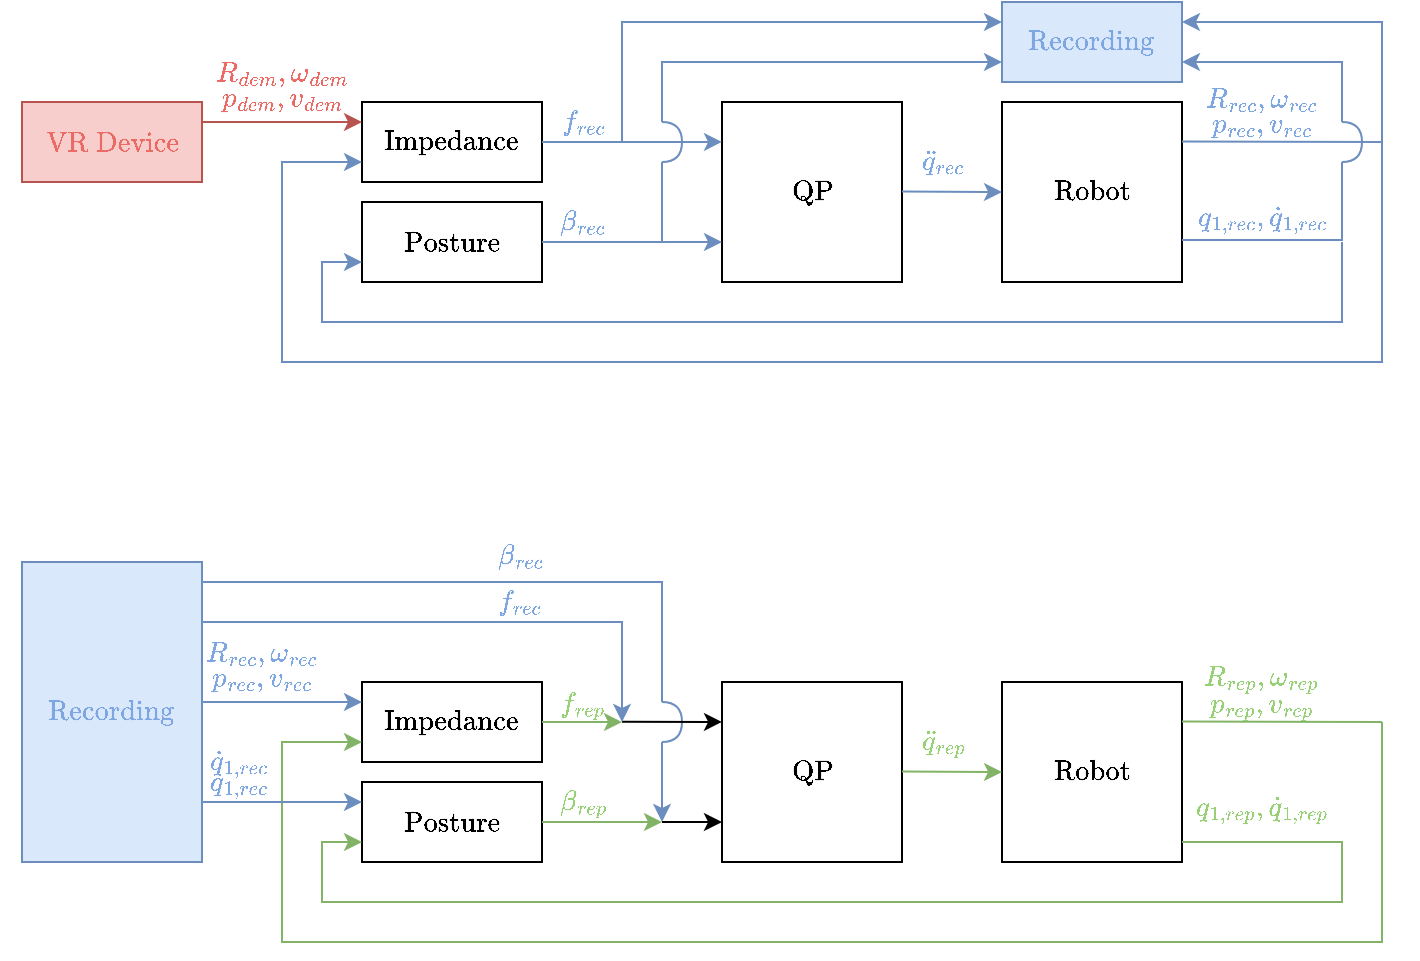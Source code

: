 <mxfile version="20.7.4" type="github"><diagram id="gS6wpWMS9tivoov6UgNe" name="Page-1"><mxGraphModel dx="1062" dy="533" grid="1" gridSize="10" guides="1" tooltips="1" connect="1" arrows="1" fold="1" page="1" pageScale="1" pageWidth="850" pageHeight="1100" math="1" shadow="0"><root><mxCell id="0"/><mxCell id="1" parent="0"/><mxCell id="nIWrl-gj7PnD9GyQXYYx-15" value="$$\text{Impedance}$$" style="rounded=0;whiteSpace=wrap;html=1;fontSize=12;" vertex="1" parent="1"><mxGeometry x="210" y="90" width="90" height="40" as="geometry"/></mxCell><mxCell id="nIWrl-gj7PnD9GyQXYYx-16" value="$$\text{Posture}$$" style="rounded=0;whiteSpace=wrap;html=1;fontSize=12;" vertex="1" parent="1"><mxGeometry x="210" y="140" width="90" height="40" as="geometry"/></mxCell><mxCell id="nIWrl-gj7PnD9GyQXYYx-17" value="$$\text{QP}$$" style="rounded=0;whiteSpace=wrap;html=1;fontSize=12;" vertex="1" parent="1"><mxGeometry x="390" y="90" width="90" height="90" as="geometry"/></mxCell><mxCell id="nIWrl-gj7PnD9GyQXYYx-18" value="$$\text{Robot}$$" style="rounded=0;whiteSpace=wrap;html=1;fontSize=12;" vertex="1" parent="1"><mxGeometry x="530" y="90" width="90" height="90" as="geometry"/></mxCell><mxCell id="nIWrl-gj7PnD9GyQXYYx-19" value="&lt;div&gt;$$ \text{VR Device}$$&lt;/div&gt;" style="rounded=0;whiteSpace=wrap;html=1;fontSize=12;fillColor=#f8cecc;strokeColor=#b85450;fontColor=#EA6B66;" vertex="1" parent="1"><mxGeometry x="40" y="90" width="90" height="40" as="geometry"/></mxCell><mxCell id="nIWrl-gj7PnD9GyQXYYx-20" value="" style="endArrow=classic;html=1;rounded=0;fontSize=12;fontColor=#FF0000;exitX=1;exitY=0.25;exitDx=0;exitDy=0;fillColor=#f8cecc;strokeColor=#b85450;entryX=0;entryY=0.25;entryDx=0;entryDy=0;" edge="1" parent="1" source="nIWrl-gj7PnD9GyQXYYx-19" target="nIWrl-gj7PnD9GyQXYYx-15"><mxGeometry width="50" height="50" relative="1" as="geometry"><mxPoint x="150" y="100" as="sourcePoint"/><mxPoint x="200" y="50" as="targetPoint"/></mxGeometry></mxCell><mxCell id="nIWrl-gj7PnD9GyQXYYx-24" value="" style="endArrow=none;html=1;rounded=0;fontSize=12;fontColor=#FF0000;fillColor=#dae8fc;gradientColor=#7ea6e0;strokeColor=#6c8ebf;endFill=0;" edge="1" parent="1"><mxGeometry width="50" height="50" relative="1" as="geometry"><mxPoint x="620" y="159" as="sourcePoint"/><mxPoint x="700" y="120" as="targetPoint"/><Array as="points"><mxPoint x="700" y="159"/></Array></mxGeometry></mxCell><mxCell id="nIWrl-gj7PnD9GyQXYYx-25" value="" style="endArrow=none;html=1;rounded=0;fontSize=12;fontColor=#FF0000;fillColor=#dae8fc;gradientColor=#7ea6e0;strokeColor=#6c8ebf;endFill=0;" edge="1" parent="1"><mxGeometry width="50" height="50" relative="1" as="geometry"><mxPoint x="620" y="109.71" as="sourcePoint"/><mxPoint x="720" y="110" as="targetPoint"/></mxGeometry></mxCell><mxCell id="nIWrl-gj7PnD9GyQXYYx-31" value="" style="endArrow=classic;html=1;rounded=0;fontSize=12;fontColor=#000000;exitX=1;exitY=0.5;exitDx=0;exitDy=0;entryX=0;entryY=0.778;entryDx=0;entryDy=0;entryPerimeter=0;fillColor=#dae8fc;gradientColor=#7ea6e0;strokeColor=#6c8ebf;" edge="1" parent="1" source="nIWrl-gj7PnD9GyQXYYx-16" target="nIWrl-gj7PnD9GyQXYYx-17"><mxGeometry width="50" height="50" relative="1" as="geometry"><mxPoint x="380" y="150" as="sourcePoint"/><mxPoint x="360" y="160" as="targetPoint"/></mxGeometry></mxCell><mxCell id="nIWrl-gj7PnD9GyQXYYx-32" value="$$\beta_{rec}$$" style="edgeLabel;html=1;align=center;verticalAlign=middle;resizable=0;points=[];fontSize=12;fontColor=#7EA6E0;labelBackgroundColor=none;" vertex="1" connectable="0" parent="nIWrl-gj7PnD9GyQXYYx-31"><mxGeometry x="-0.361" relative="1" as="geometry"><mxPoint x="-9" y="-10" as="offset"/></mxGeometry></mxCell><mxCell id="nIWrl-gj7PnD9GyQXYYx-33" value="" style="endArrow=classic;html=1;rounded=0;fontSize=12;fontColor=#000000;exitX=1;exitY=0.5;exitDx=0;exitDy=0;entryX=0;entryY=0.222;entryDx=0;entryDy=0;entryPerimeter=0;fillColor=#dae8fc;gradientColor=#7ea6e0;strokeColor=#6c8ebf;" edge="1" parent="1" source="nIWrl-gj7PnD9GyQXYYx-15" target="nIWrl-gj7PnD9GyQXYYx-17"><mxGeometry width="50" height="50" relative="1" as="geometry"><mxPoint x="330" y="109.52" as="sourcePoint"/><mxPoint x="410" y="109.54" as="targetPoint"/></mxGeometry></mxCell><mxCell id="nIWrl-gj7PnD9GyQXYYx-34" value="$$f_{rec}$$" style="edgeLabel;html=1;align=center;verticalAlign=middle;resizable=0;points=[];fontSize=12;fontColor=#7EA6E0;labelBackgroundColor=none;" vertex="1" connectable="0" parent="nIWrl-gj7PnD9GyQXYYx-33"><mxGeometry x="-0.361" relative="1" as="geometry"><mxPoint x="-9" y="-10" as="offset"/></mxGeometry></mxCell><mxCell id="nIWrl-gj7PnD9GyQXYYx-35" value="" style="endArrow=classic;html=1;rounded=0;fontSize=12;fontColor=#000000;exitX=1;exitY=0.5;exitDx=0;exitDy=0;entryX=0;entryY=0.5;entryDx=0;entryDy=0;fillColor=#dae8fc;gradientColor=#7ea6e0;strokeColor=#6c8ebf;" edge="1" parent="1" target="nIWrl-gj7PnD9GyQXYYx-18"><mxGeometry width="50" height="50" relative="1" as="geometry"><mxPoint x="480" y="134.73" as="sourcePoint"/><mxPoint x="570" y="134.71" as="targetPoint"/></mxGeometry></mxCell><mxCell id="nIWrl-gj7PnD9GyQXYYx-36" value="$$\ddot{q}_{rec}$$" style="edgeLabel;html=1;align=center;verticalAlign=middle;resizable=0;points=[];fontSize=12;fontColor=#7EA6E0;labelBackgroundColor=none;" vertex="1" connectable="0" parent="nIWrl-gj7PnD9GyQXYYx-35"><mxGeometry x="-0.361" relative="1" as="geometry"><mxPoint x="4" y="-15" as="offset"/></mxGeometry></mxCell><mxCell id="nIWrl-gj7PnD9GyQXYYx-37" value="$$\text{Recording}$$" style="rounded=0;whiteSpace=wrap;html=1;labelBackgroundColor=none;fontSize=12;fillColor=#dae8fc;strokeColor=#6c8ebf;fontColor=#7EA6E0;" vertex="1" parent="1"><mxGeometry x="530" y="40" width="90" height="40" as="geometry"/></mxCell><mxCell id="nIWrl-gj7PnD9GyQXYYx-41" value="" style="endArrow=classic;html=1;rounded=0;fontSize=12;fontColor=#7EA6E0;entryX=0;entryY=0.25;entryDx=0;entryDy=0;fillColor=#dae8fc;gradientColor=#7ea6e0;strokeColor=#6c8ebf;" edge="1" parent="1" target="nIWrl-gj7PnD9GyQXYYx-37"><mxGeometry width="50" height="50" relative="1" as="geometry"><mxPoint x="340" y="110" as="sourcePoint"/><mxPoint x="350" y="90" as="targetPoint"/><Array as="points"><mxPoint x="340" y="50"/></Array></mxGeometry></mxCell><mxCell id="nIWrl-gj7PnD9GyQXYYx-42" value="" style="endArrow=classic;html=1;rounded=0;fontSize=12;fontColor=#7EA6E0;entryX=0;entryY=0.75;entryDx=0;entryDy=0;fillColor=#dae8fc;gradientColor=#7ea6e0;strokeColor=#6c8ebf;" edge="1" parent="1" target="nIWrl-gj7PnD9GyQXYYx-37"><mxGeometry width="50" height="50" relative="1" as="geometry"><mxPoint x="360" y="100" as="sourcePoint"/><mxPoint x="400" y="100" as="targetPoint"/><Array as="points"><mxPoint x="360" y="70"/></Array></mxGeometry></mxCell><mxCell id="nIWrl-gj7PnD9GyQXYYx-45" value="" style="endArrow=none;html=1;rounded=0;fontSize=12;fontColor=#7EA6E0;fillColor=#dae8fc;gradientColor=#7ea6e0;strokeColor=#6c8ebf;" edge="1" parent="1"><mxGeometry width="50" height="50" relative="1" as="geometry"><mxPoint x="360" y="160" as="sourcePoint"/><mxPoint x="360" y="120" as="targetPoint"/></mxGeometry></mxCell><mxCell id="nIWrl-gj7PnD9GyQXYYx-50" value="" style="curved=1;endArrow=none;html=1;rounded=1;fontSize=12;fontColor=#7EA6E0;endFill=0;fillColor=#dae8fc;gradientColor=#7ea6e0;strokeColor=#6c8ebf;" edge="1" parent="1"><mxGeometry width="50" height="50" relative="1" as="geometry"><mxPoint x="360" y="120" as="sourcePoint"/><mxPoint x="360" y="100" as="targetPoint"/><Array as="points"><mxPoint x="370" y="120"/><mxPoint x="370" y="100"/></Array></mxGeometry></mxCell><mxCell id="nIWrl-gj7PnD9GyQXYYx-56" value="" style="endArrow=classic;html=1;rounded=0;fontSize=12;fontColor=#FF0000;entryX=1;entryY=0.25;entryDx=0;entryDy=0;fillColor=#dae8fc;gradientColor=#7ea6e0;strokeColor=#6c8ebf;" edge="1" parent="1" target="nIWrl-gj7PnD9GyQXYYx-37"><mxGeometry width="50" height="50" relative="1" as="geometry"><mxPoint x="720" y="110" as="sourcePoint"/><mxPoint x="690" y="59.71" as="targetPoint"/><Array as="points"><mxPoint x="720" y="50"/></Array></mxGeometry></mxCell><mxCell id="nIWrl-gj7PnD9GyQXYYx-59" value="" style="endArrow=classic;html=1;rounded=0;fontSize=12;fontColor=#FF0000;entryX=1;entryY=0.75;entryDx=0;entryDy=0;fillColor=#dae8fc;gradientColor=#7ea6e0;strokeColor=#6c8ebf;" edge="1" parent="1" target="nIWrl-gj7PnD9GyQXYYx-37"><mxGeometry width="50" height="50" relative="1" as="geometry"><mxPoint x="700" y="100" as="sourcePoint"/><mxPoint x="710" y="70" as="targetPoint"/><Array as="points"><mxPoint x="700" y="70"/></Array></mxGeometry></mxCell><mxCell id="nIWrl-gj7PnD9GyQXYYx-65" value="" style="endArrow=classic;html=1;rounded=0;fontSize=12;fontColor=#7EA6E0;entryX=0;entryY=0.75;entryDx=0;entryDy=0;fillColor=#dae8fc;gradientColor=#7ea6e0;strokeColor=#6c8ebf;" edge="1" parent="1" target="nIWrl-gj7PnD9GyQXYYx-15"><mxGeometry width="50" height="50" relative="1" as="geometry"><mxPoint x="720" y="110" as="sourcePoint"/><mxPoint x="210" y="110" as="targetPoint"/><Array as="points"><mxPoint x="720" y="220"/><mxPoint x="170" y="220"/><mxPoint x="170" y="120"/></Array></mxGeometry></mxCell><mxCell id="nIWrl-gj7PnD9GyQXYYx-66" value="" style="curved=1;endArrow=none;html=1;rounded=1;fontSize=12;fontColor=#7EA6E0;endFill=0;fillColor=#dae8fc;gradientColor=#7ea6e0;strokeColor=#6c8ebf;" edge="1" parent="1"><mxGeometry x="1" y="41" width="50" height="50" relative="1" as="geometry"><mxPoint x="700" y="120" as="sourcePoint"/><mxPoint x="700" y="100" as="targetPoint"/><Array as="points"><mxPoint x="710" y="120"/><mxPoint x="710" y="100"/></Array><mxPoint x="-40" y="-31" as="offset"/></mxGeometry></mxCell><mxCell id="nIWrl-gj7PnD9GyQXYYx-68" value="" style="endArrow=classic;html=1;rounded=0;fontSize=12;fontColor=#7EA6E0;fillColor=#dae8fc;gradientColor=#7ea6e0;strokeColor=#6c8ebf;" edge="1" parent="1"><mxGeometry width="50" height="50" relative="1" as="geometry"><mxPoint x="700" y="160" as="sourcePoint"/><mxPoint x="210" y="170" as="targetPoint"/><Array as="points"><mxPoint x="700" y="200"/><mxPoint x="190" y="200"/><mxPoint x="190" y="170"/></Array></mxGeometry></mxCell><mxCell id="nIWrl-gj7PnD9GyQXYYx-74" value="$$R_{dem}, \omega_{dem}$$" style="text;strokeColor=none;align=center;fillColor=none;html=1;verticalAlign=middle;whiteSpace=wrap;rounded=0;labelBackgroundColor=none;fontSize=12;fontColor=#EA6B66;" vertex="1" parent="1"><mxGeometry x="140" y="70" width="60" height="10" as="geometry"/></mxCell><mxCell id="nIWrl-gj7PnD9GyQXYYx-80" value="$$p_{dem}, v_{dem}$$" style="text;strokeColor=none;align=center;fillColor=none;html=1;verticalAlign=middle;whiteSpace=wrap;rounded=0;labelBackgroundColor=none;fontSize=12;fontColor=#EA6B66;" vertex="1" parent="1"><mxGeometry x="140" y="83" width="60" height="10" as="geometry"/></mxCell><mxCell id="nIWrl-gj7PnD9GyQXYYx-82" value="$$R_{rec}, \omega_{rec}$$" style="text;strokeColor=none;align=center;fillColor=none;html=1;verticalAlign=middle;whiteSpace=wrap;rounded=0;labelBackgroundColor=none;fontSize=12;fontColor=#7EA6E0;" vertex="1" parent="1"><mxGeometry x="630" y="83" width="60" height="10" as="geometry"/></mxCell><mxCell id="nIWrl-gj7PnD9GyQXYYx-83" value="$$p_{rec}, v_{rec}$$" style="text;strokeColor=none;align=center;fillColor=none;html=1;verticalAlign=middle;whiteSpace=wrap;rounded=0;labelBackgroundColor=none;fontSize=12;fontColor=#7EA6E0;" vertex="1" parent="1"><mxGeometry x="630" y="96" width="60" height="10" as="geometry"/></mxCell><mxCell id="nIWrl-gj7PnD9GyQXYYx-88" value="&lt;div&gt;&lt;font color=&quot;#7EA6E0&quot;&gt;$$q_{1,rec},\dot{q}_{1,rec}$$&lt;/font&gt;&lt;/div&gt;&lt;div&gt;&lt;font color=&quot;#7EA6E0&quot;&gt;&lt;br&gt;&lt;/font&gt;&lt;/div&gt;" style="text;strokeColor=none;align=center;fillColor=none;html=1;verticalAlign=middle;whiteSpace=wrap;rounded=0;labelBackgroundColor=none;fontSize=12;fontColor=#7EA6E0;" vertex="1" parent="1"><mxGeometry x="630" y="150" width="60" height="10" as="geometry"/></mxCell><mxCell id="nIWrl-gj7PnD9GyQXYYx-89" value="$$\text{Impedance}$$" style="rounded=0;whiteSpace=wrap;html=1;fontSize=12;" vertex="1" parent="1"><mxGeometry x="210" y="380" width="90" height="40" as="geometry"/></mxCell><mxCell id="nIWrl-gj7PnD9GyQXYYx-90" value="$$\text{Posture}$$" style="rounded=0;whiteSpace=wrap;html=1;fontSize=12;" vertex="1" parent="1"><mxGeometry x="210" y="430" width="90" height="40" as="geometry"/></mxCell><mxCell id="nIWrl-gj7PnD9GyQXYYx-91" value="$$\text{QP}$$" style="rounded=0;whiteSpace=wrap;html=1;fontSize=12;" vertex="1" parent="1"><mxGeometry x="390" y="380" width="90" height="90" as="geometry"/></mxCell><mxCell id="nIWrl-gj7PnD9GyQXYYx-92" value="$$\text{Robot}$$" style="rounded=0;whiteSpace=wrap;html=1;fontSize=12;" vertex="1" parent="1"><mxGeometry x="530" y="380" width="90" height="90" as="geometry"/></mxCell><mxCell id="nIWrl-gj7PnD9GyQXYYx-94" value="" style="endArrow=classic;html=1;rounded=0;fontSize=12;fontColor=#FF0000;exitX=1;exitY=0.25;exitDx=0;exitDy=0;fillColor=#dae8fc;strokeColor=#6c8ebf;entryX=0;entryY=0.25;entryDx=0;entryDy=0;" edge="1" parent="1" target="nIWrl-gj7PnD9GyQXYYx-89"><mxGeometry width="50" height="50" relative="1" as="geometry"><mxPoint x="130" y="390" as="sourcePoint"/><mxPoint x="200" y="340" as="targetPoint"/></mxGeometry></mxCell><mxCell id="nIWrl-gj7PnD9GyQXYYx-96" value="" style="endArrow=none;html=1;rounded=0;fontSize=12;fontColor=#FF0000;fillColor=#d5e8d4;strokeColor=#82b366;endFill=0;" edge="1" parent="1"><mxGeometry width="50" height="50" relative="1" as="geometry"><mxPoint x="620" y="399.71" as="sourcePoint"/><mxPoint x="720" y="400" as="targetPoint"/></mxGeometry></mxCell><mxCell id="nIWrl-gj7PnD9GyQXYYx-97" value="" style="endArrow=classic;html=1;rounded=0;fontSize=12;fontColor=#97D077;exitX=1;exitY=0.5;exitDx=0;exitDy=0;fillColor=#d5e8d4;strokeColor=#82b366;" edge="1" parent="1" source="nIWrl-gj7PnD9GyQXYYx-90"><mxGeometry width="50" height="50" relative="1" as="geometry"><mxPoint x="380" y="440" as="sourcePoint"/><mxPoint x="360" y="450" as="targetPoint"/></mxGeometry></mxCell><mxCell id="nIWrl-gj7PnD9GyQXYYx-98" value="$$\beta_{rep}$$" style="edgeLabel;html=1;align=center;verticalAlign=middle;resizable=0;points=[];fontSize=12;fontColor=#97D077;labelBackgroundColor=none;" vertex="1" connectable="0" parent="nIWrl-gj7PnD9GyQXYYx-97"><mxGeometry x="-0.361" relative="1" as="geometry"><mxPoint x="1" y="-10" as="offset"/></mxGeometry></mxCell><mxCell id="nIWrl-gj7PnD9GyQXYYx-99" value="" style="endArrow=classic;html=1;rounded=0;fontSize=12;fontColor=#97D077;exitX=1;exitY=0.5;exitDx=0;exitDy=0;fillColor=#d5e8d4;strokeColor=#82b366;" edge="1" parent="1" source="nIWrl-gj7PnD9GyQXYYx-89"><mxGeometry width="50" height="50" relative="1" as="geometry"><mxPoint x="330" y="399.52" as="sourcePoint"/><mxPoint x="340" y="400" as="targetPoint"/></mxGeometry></mxCell><mxCell id="nIWrl-gj7PnD9GyQXYYx-100" value="$$f_{rep}$$" style="edgeLabel;html=1;align=center;verticalAlign=middle;resizable=0;points=[];fontSize=12;fontColor=#97D077;labelBackgroundColor=none;" vertex="1" connectable="0" parent="nIWrl-gj7PnD9GyQXYYx-99"><mxGeometry x="-0.361" relative="1" as="geometry"><mxPoint x="7" y="-9" as="offset"/></mxGeometry></mxCell><mxCell id="nIWrl-gj7PnD9GyQXYYx-101" value="" style="endArrow=classic;html=1;rounded=0;fontSize=12;fontColor=#97D077;exitX=1;exitY=0.5;exitDx=0;exitDy=0;entryX=0;entryY=0.5;entryDx=0;entryDy=0;fillColor=#d5e8d4;strokeColor=#82b366;" edge="1" parent="1" target="nIWrl-gj7PnD9GyQXYYx-92"><mxGeometry width="50" height="50" relative="1" as="geometry"><mxPoint x="480" y="424.73" as="sourcePoint"/><mxPoint x="570" y="424.71" as="targetPoint"/></mxGeometry></mxCell><mxCell id="nIWrl-gj7PnD9GyQXYYx-102" value="$$\ddot{q}_{rep}$$" style="edgeLabel;html=1;align=center;verticalAlign=middle;resizable=0;points=[];fontSize=12;fontColor=#97D077;labelBackgroundColor=none;" vertex="1" connectable="0" parent="nIWrl-gj7PnD9GyQXYYx-101"><mxGeometry x="-0.361" relative="1" as="geometry"><mxPoint x="4" y="-15" as="offset"/></mxGeometry></mxCell><mxCell id="nIWrl-gj7PnD9GyQXYYx-103" value="$$\text{Recording}$$" style="rounded=0;whiteSpace=wrap;html=1;labelBackgroundColor=none;fontSize=12;fillColor=#dae8fc;strokeColor=#6c8ebf;fontColor=#7EA6E0;" vertex="1" parent="1"><mxGeometry x="40" y="320" width="90" height="150" as="geometry"/></mxCell><mxCell id="nIWrl-gj7PnD9GyQXYYx-106" value="" style="endArrow=none;html=1;rounded=0;fontSize=12;fontColor=#97D077;fillColor=#dae8fc;strokeColor=#6c8ebf;endFill=0;startArrow=classic;startFill=1;" edge="1" parent="1"><mxGeometry width="50" height="50" relative="1" as="geometry"><mxPoint x="360" y="450" as="sourcePoint"/><mxPoint x="360" y="410" as="targetPoint"/></mxGeometry></mxCell><mxCell id="nIWrl-gj7PnD9GyQXYYx-107" value="" style="curved=1;endArrow=none;html=1;rounded=1;fontSize=12;fontColor=#7EA6E0;endFill=0;fillColor=#dae8fc;strokeColor=#6c8ebf;" edge="1" parent="1"><mxGeometry width="50" height="50" relative="1" as="geometry"><mxPoint x="360" y="410" as="sourcePoint"/><mxPoint x="360" y="390" as="targetPoint"/><Array as="points"><mxPoint x="370" y="410"/><mxPoint x="370" y="390"/></Array></mxGeometry></mxCell><mxCell id="nIWrl-gj7PnD9GyQXYYx-110" value="" style="endArrow=classic;html=1;rounded=0;fontSize=12;fontColor=#97D077;entryX=0;entryY=0.75;entryDx=0;entryDy=0;fillColor=#d5e8d4;strokeColor=#82b366;" edge="1" parent="1" target="nIWrl-gj7PnD9GyQXYYx-89"><mxGeometry width="50" height="50" relative="1" as="geometry"><mxPoint x="720" y="400" as="sourcePoint"/><mxPoint x="210" y="400" as="targetPoint"/><Array as="points"><mxPoint x="720" y="510"/><mxPoint x="170" y="510"/><mxPoint x="170" y="410"/></Array></mxGeometry></mxCell><mxCell id="nIWrl-gj7PnD9GyQXYYx-113" value="$$R_{rec}, \omega_{rec}$$" style="text;strokeColor=none;align=center;fillColor=none;html=1;verticalAlign=middle;whiteSpace=wrap;rounded=0;labelBackgroundColor=none;fontSize=12;fontColor=#7EA6E0;" vertex="1" parent="1"><mxGeometry x="130" y="360" width="60" height="10" as="geometry"/></mxCell><mxCell id="nIWrl-gj7PnD9GyQXYYx-114" value="$$p_{rec}, v_{rec}$$" style="text;strokeColor=none;align=center;fillColor=none;html=1;verticalAlign=middle;whiteSpace=wrap;rounded=0;labelBackgroundColor=none;fontSize=12;fontColor=#7EA6E0;" vertex="1" parent="1"><mxGeometry x="130" y="373" width="60" height="10" as="geometry"/></mxCell><mxCell id="nIWrl-gj7PnD9GyQXYYx-115" value="$$R_{rep}, \omega_{rep}$$" style="text;strokeColor=none;align=center;fillColor=none;html=1;verticalAlign=middle;whiteSpace=wrap;rounded=0;labelBackgroundColor=none;fontSize=12;fontColor=#97D077;" vertex="1" parent="1"><mxGeometry x="630" y="373" width="60" height="10" as="geometry"/></mxCell><mxCell id="nIWrl-gj7PnD9GyQXYYx-116" value="$$p_{rep}, v_{rep}$$" style="text;strokeColor=none;align=center;fillColor=none;html=1;verticalAlign=middle;whiteSpace=wrap;rounded=0;labelBackgroundColor=none;fontSize=12;fontColor=#97D077;" vertex="1" parent="1"><mxGeometry x="630" y="386" width="60" height="10" as="geometry"/></mxCell><mxCell id="nIWrl-gj7PnD9GyQXYYx-117" value="&lt;div&gt;&lt;font&gt;$$q_{1,rep},\dot{q}_{1,rep}$$&lt;/font&gt;&lt;/div&gt;&lt;div&gt;&lt;font&gt;&lt;br&gt;&lt;/font&gt;&lt;/div&gt;" style="text;strokeColor=none;align=center;fillColor=none;html=1;verticalAlign=middle;whiteSpace=wrap;rounded=0;labelBackgroundColor=none;fontSize=12;fontColor=#97D077;" vertex="1" parent="1"><mxGeometry x="630" y="445" width="60" height="10" as="geometry"/></mxCell><mxCell id="nIWrl-gj7PnD9GyQXYYx-118" value="" style="endArrow=classic;html=1;rounded=0;fontSize=12;fontColor=#97D077;entryX=0;entryY=0.778;entryDx=0;entryDy=0;entryPerimeter=0;" edge="1" parent="1" target="nIWrl-gj7PnD9GyQXYYx-91"><mxGeometry width="50" height="50" relative="1" as="geometry"><mxPoint x="360" y="450" as="sourcePoint"/><mxPoint x="430" y="400" as="targetPoint"/></mxGeometry></mxCell><mxCell id="nIWrl-gj7PnD9GyQXYYx-119" value="" style="endArrow=classic;html=1;rounded=0;fontSize=12;fontColor=#97D077;entryX=0;entryY=0.222;entryDx=0;entryDy=0;entryPerimeter=0;" edge="1" parent="1" target="nIWrl-gj7PnD9GyQXYYx-91"><mxGeometry width="50" height="50" relative="1" as="geometry"><mxPoint x="340" y="399.83" as="sourcePoint"/><mxPoint x="370" y="399.85" as="targetPoint"/></mxGeometry></mxCell><mxCell id="nIWrl-gj7PnD9GyQXYYx-120" value="" style="endArrow=classic;html=1;rounded=0;fontSize=12;fontColor=#7EA6E0;fillColor=#dae8fc;strokeColor=#6c8ebf;" edge="1" parent="1"><mxGeometry width="50" height="50" relative="1" as="geometry"><mxPoint x="130" y="350" as="sourcePoint"/><mxPoint x="340" y="400" as="targetPoint"/><Array as="points"><mxPoint x="340" y="350"/></Array></mxGeometry></mxCell><mxCell id="nIWrl-gj7PnD9GyQXYYx-121" value="" style="endArrow=none;html=1;rounded=0;fontSize=12;fontColor=#7EA6E0;fillColor=#dae8fc;strokeColor=#6c8ebf;" edge="1" parent="1"><mxGeometry width="50" height="50" relative="1" as="geometry"><mxPoint x="130" y="330" as="sourcePoint"/><mxPoint x="360" y="390" as="targetPoint"/><Array as="points"><mxPoint x="360" y="330"/></Array></mxGeometry></mxCell><mxCell id="nIWrl-gj7PnD9GyQXYYx-122" value="$$f_{rec}$$" style="text;strokeColor=none;align=center;fillColor=none;html=1;verticalAlign=middle;whiteSpace=wrap;rounded=0;labelBackgroundColor=none;fontSize=12;fontColor=#7EA6E0;" vertex="1" parent="1"><mxGeometry x="270" y="335" width="37" height="10" as="geometry"/></mxCell><mxCell id="nIWrl-gj7PnD9GyQXYYx-123" value="$$\beta_{rec}$$" style="text;strokeColor=none;align=center;fillColor=none;html=1;verticalAlign=middle;whiteSpace=wrap;rounded=0;labelBackgroundColor=none;fontSize=12;fontColor=#7EA6E0;" vertex="1" parent="1"><mxGeometry x="271" y="312" width="37" height="10" as="geometry"/></mxCell><mxCell id="nIWrl-gj7PnD9GyQXYYx-130" value="" style="endArrow=classic;html=1;rounded=0;fontSize=12;fontColor=#FF0000;exitX=1;exitY=0.25;exitDx=0;exitDy=0;fillColor=#dae8fc;strokeColor=#6c8ebf;entryX=0;entryY=0.25;entryDx=0;entryDy=0;" edge="1" parent="1"><mxGeometry width="50" height="50" relative="1" as="geometry"><mxPoint x="130" y="440" as="sourcePoint"/><mxPoint x="210" y="440" as="targetPoint"/></mxGeometry></mxCell><mxCell id="nIWrl-gj7PnD9GyQXYYx-132" value="$$\dot{q}_{1,rec}$$" style="text;strokeColor=none;align=center;fillColor=none;html=1;verticalAlign=middle;whiteSpace=wrap;rounded=0;labelBackgroundColor=none;fontSize=12;fontColor=#7EA6E0;" vertex="1" parent="1"><mxGeometry x="119" y="415" width="60" height="10" as="geometry"/></mxCell><mxCell id="nIWrl-gj7PnD9GyQXYYx-133" value="$$q_{1,rec}$$" style="text;strokeColor=none;align=center;fillColor=none;html=1;verticalAlign=middle;whiteSpace=wrap;rounded=0;labelBackgroundColor=none;fontSize=12;fontColor=#7EA6E0;" vertex="1" parent="1"><mxGeometry x="119" y="425" width="60" height="10" as="geometry"/></mxCell><mxCell id="nIWrl-gj7PnD9GyQXYYx-134" value="" style="endArrow=classic;html=1;rounded=0;fontSize=12;fontColor=#7EA6E0;entryX=0;entryY=0.75;entryDx=0;entryDy=0;fillColor=#d5e8d4;strokeColor=#82b366;" edge="1" parent="1" target="nIWrl-gj7PnD9GyQXYYx-90"><mxGeometry width="50" height="50" relative="1" as="geometry"><mxPoint x="620" y="460" as="sourcePoint"/><mxPoint x="380" y="330" as="targetPoint"/><Array as="points"><mxPoint x="700" y="460"/><mxPoint x="700" y="490"/><mxPoint x="190" y="490"/><mxPoint x="190" y="460"/></Array></mxGeometry></mxCell></root></mxGraphModel></diagram></mxfile>